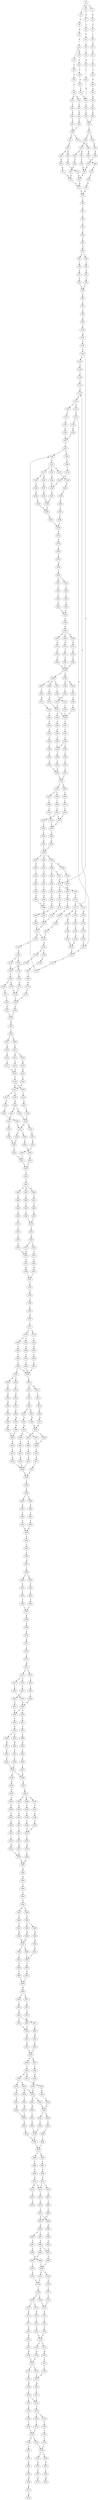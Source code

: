 strict digraph  {
	S0 -> S1 [ label = Y ];
	S0 -> S2 [ label = S ];
	S0 -> S3 [ label = K ];
	S1 -> S4 [ label = K ];
	S2 -> S5 [ label = Q ];
	S3 -> S6 [ label = S ];
	S4 -> S7 [ label = S ];
	S5 -> S8 [ label = S ];
	S6 -> S9 [ label = Q ];
	S7 -> S10 [ label = L ];
	S8 -> S11 [ label = F ];
	S9 -> S12 [ label = S ];
	S10 -> S13 [ label = T ];
	S11 -> S14 [ label = I ];
	S12 -> S15 [ label = H ];
	S12 -> S16 [ label = L ];
	S13 -> S17 [ label = L ];
	S14 -> S18 [ label = V ];
	S15 -> S19 [ label = A ];
	S16 -> S20 [ label = T ];
	S17 -> S21 [ label = V ];
	S18 -> S22 [ label = K ];
	S19 -> S23 [ label = V ];
	S20 -> S24 [ label = K ];
	S21 -> S25 [ label = S ];
	S22 -> S26 [ label = Y ];
	S23 -> S27 [ label = K ];
	S24 -> S28 [ label = D ];
	S25 -> S29 [ label = K ];
	S26 -> S30 [ label = K ];
	S27 -> S31 [ label = Y ];
	S28 -> S32 [ label = R ];
	S28 -> S33 [ label = K ];
	S29 -> S34 [ label = S ];
	S30 -> S35 [ label = L ];
	S31 -> S30 [ label = K ];
	S32 -> S36 [ label = L ];
	S33 -> S37 [ label = L ];
	S34 -> S38 [ label = K ];
	S35 -> S39 [ label = K ];
	S36 -> S40 [ label = K ];
	S37 -> S41 [ label = K ];
	S38 -> S42 [ label = L ];
	S39 -> S43 [ label = L ];
	S40 -> S44 [ label = F ];
	S41 -> S45 [ label = F ];
	S42 -> S46 [ label = K ];
	S43 -> S47 [ label = L ];
	S44 -> S48 [ label = L ];
	S45 -> S48 [ label = L ];
	S46 -> S43 [ label = L ];
	S47 -> S49 [ label = P ];
	S47 -> S50 [ label = A ];
	S48 -> S51 [ label = A ];
	S48 -> S52 [ label = V ];
	S49 -> S53 [ label = K ];
	S50 -> S54 [ label = K ];
	S51 -> S55 [ label = R ];
	S52 -> S56 [ label = R ];
	S53 -> S57 [ label = K ];
	S53 -> S58 [ label = R ];
	S54 -> S59 [ label = K ];
	S55 -> S60 [ label = R ];
	S55 -> S61 [ label = K ];
	S56 -> S62 [ label = K ];
	S57 -> S63 [ label = V ];
	S58 -> S64 [ label = V ];
	S59 -> S65 [ label = V ];
	S60 -> S66 [ label = V ];
	S61 -> S67 [ label = V ];
	S62 -> S68 [ label = L ];
	S63 -> S69 [ label = E ];
	S64 -> S70 [ label = E ];
	S65 -> S69 [ label = E ];
	S66 -> S71 [ label = E ];
	S67 -> S72 [ label = E ];
	S68 -> S73 [ label = E ];
	S69 -> S74 [ label = K ];
	S70 -> S75 [ label = K ];
	S71 -> S75 [ label = K ];
	S72 -> S74 [ label = K ];
	S73 -> S76 [ label = K ];
	S74 -> S77 [ label = N ];
	S75 -> S77 [ label = N ];
	S76 -> S78 [ label = N ];
	S77 -> S79 [ label = R ];
	S78 -> S79 [ label = R ];
	S79 -> S80 [ label = L ];
	S80 -> S81 [ label = T ];
	S81 -> S82 [ label = Y ];
	S82 -> S83 [ label = V ];
	S83 -> S84 [ label = V ];
	S84 -> S85 [ label = P ];
	S85 -> S86 [ label = N ];
	S86 -> S87 [ label = Q ];
	S86 -> S88 [ label = L ];
	S87 -> S89 [ label = L ];
	S88 -> S90 [ label = L ];
	S89 -> S91 [ label = P ];
	S90 -> S92 [ label = P ];
	S91 -> S93 [ label = T ];
	S92 -> S94 [ label = T ];
	S93 -> S95 [ label = L ];
	S94 -> S95 [ label = L ];
	S95 -> S96 [ label = V ];
	S96 -> S97 [ label = T ];
	S97 -> S98 [ label = Y ];
	S98 -> S99 [ label = F ];
	S99 -> S100 [ label = V ];
	S100 -> S101 [ label = A ];
	S101 -> S102 [ label = V ];
	S102 -> S103 [ label = V ];
	S103 -> S104 [ label = E ];
	S103 -> S105 [ label = G ];
	S104 -> S106 [ label = D ];
	S105 -> S107 [ label = D ];
	S105 -> S108 [ label = V ];
	S106 -> S109 [ label = V ];
	S107 -> S110 [ label = V ];
	S108 -> S111 [ label = N ];
	S109 -> S112 [ label = A ];
	S110 -> S113 [ label = A ];
	S110 -> S114 [ label = T ];
	S111 -> S115 [ label = V ];
	S112 -> S116 [ label = D ];
	S113 -> S117 [ label = K ];
	S113 -> S118 [ label = N ];
	S113 -> S116 [ label = D ];
	S114 -> S119 [ label = N ];
	S115 -> S120 [ label = F ];
	S116 -> S121 [ label = K ];
	S117 -> S122 [ label = R ];
	S118 -> S123 [ label = R ];
	S119 -> S124 [ label = K ];
	S120 -> S125 [ label = I ];
	S121 -> S126 [ label = F ];
	S121 -> S127 [ label = S ];
	S122 -> S128 [ label = S ];
	S123 -> S129 [ label = S ];
	S124 -> S130 [ label = S ];
	S125 -> S131 [ label = V ];
	S126 -> S132 [ label = G ];
	S127 -> S133 [ label = G ];
	S128 -> S134 [ label = G ];
	S129 -> S135 [ label = G ];
	S130 -> S136 [ label = G ];
	S131 -> S137 [ label = M ];
	S131 -> S138 [ label = I ];
	S132 -> S139 [ label = L ];
	S133 -> S140 [ label = L ];
	S133 -> S141 [ label = P ];
	S134 -> S142 [ label = P ];
	S135 -> S142 [ label = P ];
	S136 -> S141 [ label = P ];
	S137 -> S143 [ label = E ];
	S138 -> S144 [ label = E ];
	S139 -> S145 [ label = R ];
	S140 -> S146 [ label = R ];
	S141 -> S147 [ label = R ];
	S142 -> S147 [ label = R ];
	S143 -> S148 [ label = N ];
	S144 -> S149 [ label = I ];
	S144 -> S150 [ label = N ];
	S145 -> S151 [ label = L ];
	S146 -> S151 [ label = L ];
	S147 -> S152 [ label = L ];
	S148 -> S153 [ label = V ];
	S148 -> S154 [ label = T ];
	S149 -> S155 [ label = A ];
	S150 -> S156 [ label = V ];
	S151 -> S157 [ label = Y ];
	S152 -> S158 [ label = Y ];
	S153 -> S159 [ label = S ];
	S154 -> S160 [ label = S ];
	S155 -> S161 [ label = T ];
	S156 -> S159 [ label = S ];
	S157 -> S162 [ label = I ];
	S157 -> S163 [ label = T ];
	S158 -> S162 [ label = I ];
	S159 -> S164 [ label = T ];
	S160 -> S165 [ label = T ];
	S161 -> S166 [ label = T ];
	S162 -> S167 [ label = F ];
	S163 -> S168 [ label = F ];
	S164 -> S169 [ label = G ];
	S164 -> S170 [ label = D ];
	S165 -> S171 [ label = D ];
	S166 -> S172 [ label = D ];
	S167 -> S173 [ label = L ];
	S167 -> S174 [ label = I ];
	S167 -> S175 [ label = V ];
	S168 -> S176 [ label = I ];
	S169 -> S177 [ label = A ];
	S170 -> S178 [ label = A ];
	S171 -> S178 [ label = A ];
	S172 -> S179 [ label = A ];
	S173 -> S180 [ label = A ];
	S173 -> S181 [ label = G ];
	S174 -> S182 [ label = A ];
	S175 -> S183 [ label = C ];
	S176 -> S184 [ label = A ];
	S177 -> S185 [ label = C ];
	S178 -> S186 [ label = C ];
	S179 -> S186 [ label = C ];
	S180 -> S187 [ label = P ];
	S181 -> S188 [ label = P ];
	S182 -> S189 [ label = P ];
	S183 -> S190 [ label = P ];
	S184 -> S189 [ label = P ];
	S185 -> S191 [ label = A ];
	S186 -> S192 [ label = A ];
	S187 -> S193 [ label = G ];
	S188 -> S194 [ label = G ];
	S189 -> S195 [ label = G ];
	S190 -> S196 [ label = V ];
	S191 -> S197 [ label = L ];
	S192 -> S197 [ label = L ];
	S193 -> S198 [ label = F ];
	S194 -> S199 [ label = F ];
	S195 -> S198 [ label = F ];
	S196 -> S200 [ label = F ];
	S197 -> S201 [ label = K ];
	S198 -> S202 [ label = F ];
	S199 -> S202 [ label = F ];
	S200 -> S203 [ label = F ];
	S201 -> S204 [ label = L ];
	S202 -> S205 [ label = C ];
	S203 -> S206 [ label = C ];
	S204 -> S207 [ label = I ];
	S204 -> S208 [ label = V ];
	S205 -> S209 [ label = L ];
	S206 -> S209 [ label = L ];
	S207 -> S210 [ label = P ];
	S208 -> S211 [ label = P ];
	S209 -> S212 [ label = V ];
	S210 -> S213 [ label = P ];
	S211 -> S214 [ label = P ];
	S211 -> S215 [ label = T ];
	S212 -> S216 [ label = V ];
	S213 -> S217 [ label = A ];
	S214 -> S218 [ label = A ];
	S215 -> S219 [ label = A ];
	S216 -> S220 [ label = I ];
	S217 -> S221 [ label = D ];
	S218 -> S221 [ label = D ];
	S219 -> S222 [ label = D ];
	S220 -> S223 [ label = C ];
	S221 -> S224 [ label = C ];
	S222 -> S225 [ label = C ];
	S223 -> S226 [ label = H ];
	S224 -> S227 [ label = F ];
	S224 -> S228 [ label = L ];
	S225 -> S227 [ label = F ];
	S226 -> S229 [ label = S ];
	S227 -> S230 [ label = Y ];
	S227 -> S231 [ label = S ];
	S228 -> S232 [ label = Y ];
	S229 -> S233 [ label = A ];
	S229 -> S234 [ label = T ];
	S230 -> S235 [ label = H ];
	S231 -> S236 [ label = H ];
	S232 -> S237 [ label = H ];
	S233 -> S238 [ label = C ];
	S234 -> S239 [ label = C ];
	S235 -> S240 [ label = Q ];
	S235 -> S241 [ label = R ];
	S236 -> S242 [ label = Q ];
	S237 -> S243 [ label = Q ];
	S238 -> S244 [ label = T ];
	S239 -> S245 [ label = T ];
	S240 -> S246 [ label = I ];
	S241 -> S247 [ label = I ];
	S242 -> S248 [ label = I ];
	S243 -> S246 [ label = I ];
	S244 -> S249 [ label = Q ];
	S245 -> S250 [ label = Q ];
	S246 -> S251 [ label = Q ];
	S246 -> S252 [ label = R ];
	S247 -> S253 [ label = Q ];
	S248 -> S251 [ label = Q ];
	S249 -> S254 [ label = F ];
	S250 -> S254 [ label = F ];
	S251 -> S255 [ label = S ];
	S251 -> S256 [ label = N ];
	S252 -> S257 [ label = N ];
	S253 -> S258 [ label = N ];
	S254 -> S259 [ label = A ];
	S255 -> S260 [ label = P ];
	S256 -> S261 [ label = P ];
	S257 -> S262 [ label = P ];
	S258 -> S261 [ label = P ];
	S259 -> S263 [ label = R ];
	S260 -> S264 [ label = G ];
	S261 -> S265 [ label = G ];
	S262 -> S266 [ label = G ];
	S263 -> S267 [ label = H ];
	S263 -> S268 [ label = C ];
	S263 -> S269 [ label = R ];
	S264 -> S270 [ label = C ];
	S265 -> S271 [ label = C ];
	S266 -> S271 [ label = C ];
	S267 -> S272 [ label = R ];
	S268 -> S273 [ label = R ];
	S269 -> S274 [ label = R ];
	S270 -> S275 [ label = Y ];
	S271 -> S275 [ label = Y ];
	S272 -> S276 [ label = G ];
	S273 -> S277 [ label = G ];
	S274 -> S278 [ label = G ];
	S275 -> S279 [ label = P ];
	S276 -> S280 [ label = E ];
	S277 -> S281 [ label = E ];
	S278 -> S282 [ label = E ];
	S279 -> S283 [ label = L ];
	S280 -> S284 [ label = S ];
	S281 -> S284 [ label = S ];
	S282 -> S284 [ label = S ];
	S283 -> S285 [ label = C ];
	S283 -> S286 [ label = H ];
	S283 -> S287 [ label = R ];
	S284 -> S288 [ label = N ];
	S284 -> S289 [ label = T ];
	S285 -> S290 [ label = F ];
	S286 -> S291 [ label = F ];
	S287 -> S292 [ label = F ];
	S288 -> S293 [ label = H ];
	S288 -> S294 [ label = R ];
	S289 -> S295 [ label = H ];
	S289 -> S296 [ label = R ];
	S289 -> S297 [ label = C ];
	S290 -> S298 [ label = T ];
	S291 -> S299 [ label = T ];
	S292 -> S300 [ label = T ];
	S293 -> S301 [ label = I ];
	S294 -> S302 [ label = I ];
	S295 -> S303 [ label = I ];
	S296 -> S304 [ label = I ];
	S297 -> S305 [ label = I ];
	S298 -> S306 [ label = L ];
	S299 -> S307 [ label = L ];
	S300 -> S308 [ label = L ];
	S301 -> S309 [ label = K ];
	S302 -> S310 [ label = K ];
	S303 -> S311 [ label = R ];
	S304 -> S312 [ label = K ];
	S305 -> S313 [ label = K ];
	S306 -> S314 [ label = S ];
	S307 -> S315 [ label = I ];
	S308 -> S315 [ label = I ];
	S309 -> S316 [ label = L ];
	S310 -> S317 [ label = L ];
	S311 -> S318 [ label = L ];
	S312 -> S317 [ label = L ];
	S313 -> S319 [ label = L ];
	S314 -> S320 [ label = T ];
	S315 -> S321 [ label = T ];
	S316 -> S322 [ label = I ];
	S317 -> S322 [ label = I ];
	S317 -> S323 [ label = V ];
	S318 -> S324 [ label = I ];
	S319 -> S322 [ label = I ];
	S320 -> S325 [ label = Q ];
	S321 -> S326 [ label = Q ];
	S322 -> S327 [ label = S ];
	S323 -> S328 [ label = S ];
	S324 -> S329 [ label = S ];
	S325 -> S330 [ label = V ];
	S326 -> S331 [ label = V ];
	S326 -> S332 [ label = I ];
	S327 -> S333 [ label = C ];
	S328 -> S334 [ label = C ];
	S329 -> S335 [ label = Y ];
	S330 -> S336 [ label = A ];
	S331 -> S336 [ label = A ];
	S332 -> S337 [ label = A ];
	S333 -> S338 [ label = V ];
	S334 -> S339 [ label = V ];
	S335 -> S340 [ label = I ];
	S336 -> S341 [ label = S ];
	S337 -> S342 [ label = S ];
	S338 -> S343 [ label = I ];
	S338 -> S344 [ label = T ];
	S339 -> S343 [ label = I ];
	S340 -> S345 [ label = I ];
	S341 -> S346 [ label = H ];
	S342 -> S347 [ label = H ];
	S343 -> S348 [ label = S ];
	S344 -> S349 [ label = S ];
	S345 -> S350 [ label = S ];
	S346 -> S351 [ label = L ];
	S347 -> S351 [ label = L ];
	S348 -> S352 [ label = V ];
	S349 -> S353 [ label = V ];
	S350 -> S354 [ label = V ];
	S351 -> S355 [ label = S ];
	S352 -> S356 [ label = Y ];
	S353 -> S357 [ label = Y ];
	S354 -> S356 [ label = Y ];
	S355 -> S358 [ label = G ];
	S356 -> S359 [ label = S ];
	S357 -> S359 [ label = S ];
	S358 -> S360 [ label = S ];
	S359 -> S361 [ label = L ];
	S359 -> S362 [ label = V ];
	S360 -> S363 [ label = L ];
	S361 -> S364 [ label = V ];
	S361 -> S365 [ label = A ];
	S362 -> S366 [ label = V ];
	S363 -> S367 [ label = W ];
	S364 -> S368 [ label = I ];
	S365 -> S369 [ label = I ];
	S366 -> S370 [ label = I ];
	S367 -> S371 [ label = T ];
	S368 -> S372 [ label = L ];
	S369 -> S373 [ label = L ];
	S370 -> S374 [ label = L ];
	S371 -> S375 [ label = S ];
	S371 -> S376 [ label = G ];
	S372 -> S377 [ label = L ];
	S372 -> S378 [ label = F ];
	S373 -> S379 [ label = L ];
	S374 -> S377 [ label = L ];
	S375 -> S380 [ label = T ];
	S375 -> S381 [ label = S ];
	S376 -> S382 [ label = I ];
	S377 -> S383 [ label = F ];
	S378 -> S384 [ label = F ];
	S379 -> S383 [ label = F ];
	S380 -> S385 [ label = A ];
	S381 -> S386 [ label = A ];
	S382 -> S387 [ label = A ];
	S383 -> S388 [ label = C ];
	S384 -> S389 [ label = C ];
	S385 -> S390 [ label = L ];
	S386 -> S391 [ label = L ];
	S387 -> S392 [ label = L ];
	S388 -> S393 [ label = G ];
	S389 -> S394 [ label = G ];
	S390 -> S395 [ label = L ];
	S391 -> S396 [ label = L ];
	S392 -> S397 [ label = L ];
	S393 -> S398 [ label = S ];
	S394 -> S398 [ label = S ];
	S395 -> S399 [ label = A ];
	S395 -> S400 [ label = T ];
	S396 -> S399 [ label = A ];
	S397 -> S399 [ label = A ];
	S398 -> S401 [ label = G ];
	S398 -> S402 [ label = A ];
	S398 -> S403 [ label = S ];
	S399 -> S404 [ label = C ];
	S400 -> S405 [ label = R ];
	S400 -> S406 [ label = C ];
	S401 -> S407 [ label = V ];
	S402 -> S408 [ label = V ];
	S402 -> S409 [ label = M ];
	S403 -> S410 [ label = V ];
	S404 -> S411 [ label = T ];
	S404 -> S412 [ label = R ];
	S405 -> S413 [ label = T ];
	S406 -> S414 [ label = T ];
	S407 -> S415 [ label = I ];
	S408 -> S416 [ label = I ];
	S408 -> S417 [ label = V ];
	S409 -> S418 [ label = V ];
	S410 -> S419 [ label = V ];
	S411 -> S420 [ label = R ];
	S412 -> S421 [ label = S ];
	S413 -> S422 [ label = K ];
	S414 -> S423 [ label = K ];
	S415 -> S424 [ label = G ];
	S416 -> S425 [ label = G ];
	S417 -> S105 [ label = G ];
	S418 -> S426 [ label = G ];
	S419 -> S427 [ label = G ];
	S420 -> S428 [ label = G ];
	S421 -> S429 [ label = G ];
	S422 -> S430 [ label = K ];
	S423 -> S431 [ label = R ];
	S424 -> S432 [ label = I ];
	S425 -> S433 [ label = V ];
	S426 -> S434 [ label = I ];
	S427 -> S435 [ label = I ];
	S428 -> S436 [ label = R ];
	S428 -> S437 [ label = N ];
	S429 -> S438 [ label = N ];
	S430 -> S439 [ label = S ];
	S431 -> S440 [ label = S ];
	S432 -> S441 [ label = N ];
	S433 -> S442 [ label = T ];
	S434 -> S443 [ label = D ];
	S435 -> S444 [ label = N ];
	S436 -> S445 [ label = M ];
	S437 -> S446 [ label = M ];
	S438 -> S447 [ label = M ];
	S439 -> S448 [ label = M ];
	S440 -> S449 [ label = M ];
	S441 -> S450 [ label = V ];
	S442 -> S451 [ label = V ];
	S443 -> S452 [ label = I ];
	S444 -> S450 [ label = V ];
	S445 -> S453 [ label = M ];
	S446 -> S454 [ label = M ];
	S447 -> S454 [ label = M ];
	S448 -> S455 [ label = M ];
	S449 -> S456 [ label = M ];
	S450 -> S457 [ label = F ];
	S451 -> S458 [ label = F ];
	S452 -> S459 [ label = F ];
	S453 -> S460 [ label = N ];
	S453 -> S461 [ label = S ];
	S454 -> S462 [ label = R ];
	S454 -> S463 [ label = S ];
	S455 -> S464 [ label = S ];
	S456 -> S464 [ label = S ];
	S457 -> S125 [ label = I ];
	S458 -> S465 [ label = I ];
	S459 -> S466 [ label = I ];
	S460 -> S467 [ label = T ];
	S461 -> S468 [ label = S ];
	S462 -> S469 [ label = T ];
	S463 -> S468 [ label = S ];
	S464 -> S470 [ label = T ];
	S465 -> S131 [ label = V ];
	S466 -> S471 [ label = V ];
	S467 -> S472 [ label = Y ];
	S468 -> S473 [ label = Y ];
	S469 -> S474 [ label = Y ];
	S470 -> S475 [ label = Y ];
	S471 -> S138 [ label = I ];
	S472 -> S476 [ label = R ];
	S473 -> S477 [ label = R ];
	S474 -> S478 [ label = R ];
	S475 -> S479 [ label = R ];
	S476 -> S480 [ label = L ];
	S477 -> S481 [ label = L ];
	S478 -> S480 [ label = L ];
	S479 -> S480 [ label = L ];
	S480 -> S482 [ label = P ];
	S481 -> S482 [ label = P ];
	S482 -> S483 [ label = Y ];
	S483 -> S484 [ label = S ];
	S484 -> S485 [ label = I ];
	S484 -> S486 [ label = V ];
	S485 -> S487 [ label = A ];
	S486 -> S488 [ label = A ];
	S487 -> S489 [ label = L ];
	S488 -> S490 [ label = L ];
	S489 -> S491 [ label = Y ];
	S490 -> S492 [ label = Y ];
	S491 -> S493 [ label = R ];
	S492 -> S493 [ label = R ];
	S493 -> S494 [ label = D ];
	S494 -> S495 [ label = Y ];
	S495 -> S496 [ label = S ];
	S496 -> S497 [ label = M ];
	S497 -> S498 [ label = V ];
	S498 -> S499 [ label = T ];
	S498 -> S500 [ label = A ];
	S499 -> S501 [ label = Y ];
	S500 -> S502 [ label = Y ];
	S501 -> S503 [ label = L ];
	S502 -> S504 [ label = L ];
	S503 -> S505 [ label = F ];
	S504 -> S506 [ label = F ];
	S505 -> S507 [ label = C ];
	S506 -> S507 [ label = C ];
	S507 -> S508 [ label = E ];
	S508 -> S509 [ label = T ];
	S509 -> S510 [ label = S ];
	S510 -> S511 [ label = G ];
	S511 -> S512 [ label = L ];
	S512 -> S513 [ label = F ];
	S513 -> S514 [ label = H ];
	S514 -> S515 [ label = F ];
	S514 -> S516 [ label = S ];
	S515 -> S517 [ label = S ];
	S515 -> S518 [ label = F ];
	S516 -> S519 [ label = S ];
	S517 -> S520 [ label = Y ];
	S518 -> S521 [ label = Y ];
	S519 -> S522 [ label = Y ];
	S520 -> S523 [ label = L ];
	S521 -> S524 [ label = L ];
	S522 -> S525 [ label = L ];
	S523 -> S526 [ label = Q ];
	S524 -> S527 [ label = Q ];
	S525 -> S526 [ label = Q ];
	S526 -> S528 [ label = A ];
	S526 -> S529 [ label = V ];
	S527 -> S528 [ label = A ];
	S528 -> S530 [ label = V ];
	S529 -> S531 [ label = V ];
	S530 -> S532 [ label = C ];
	S531 -> S533 [ label = C ];
	S532 -> S534 [ label = G ];
	S532 -> S535 [ label = S ];
	S533 -> S536 [ label = S ];
	S534 -> S537 [ label = H ];
	S535 -> S538 [ label = H ];
	S536 -> S539 [ label = N ];
	S537 -> S540 [ label = F ];
	S538 -> S541 [ label = F ];
	S539 -> S542 [ label = F ];
	S540 -> S543 [ label = S ];
	S541 -> S544 [ label = S ];
	S542 -> S545 [ label = S ];
	S543 -> S546 [ label = I ];
	S544 -> S546 [ label = I ];
	S545 -> S547 [ label = I ];
	S546 -> S548 [ label = T ];
	S546 -> S549 [ label = A ];
	S547 -> S549 [ label = A ];
	S548 -> S550 [ label = R ];
	S549 -> S551 [ label = R ];
	S550 -> S552 [ label = G ];
	S551 -> S553 [ label = G ];
	S552 -> S554 [ label = G ];
	S553 -> S555 [ label = S ];
	S553 -> S556 [ label = R ];
	S553 -> S557 [ label = E ];
	S554 -> S558 [ label = P ];
	S555 -> S559 [ label = P ];
	S556 -> S560 [ label = P ];
	S557 -> S561 [ label = P ];
	S558 -> S562 [ label = S ];
	S559 -> S563 [ label = S ];
	S560 -> S564 [ label = S ];
	S561 -> S565 [ label = S ];
	S562 -> S566 [ label = A ];
	S563 -> S567 [ label = V ];
	S564 -> S568 [ label = V ];
	S565 -> S569 [ label = V ];
	S566 -> S570 [ label = L ];
	S567 -> S571 [ label = L ];
	S568 -> S572 [ label = F ];
	S569 -> S572 [ label = F ];
	S570 -> S573 [ label = T ];
	S571 -> S574 [ label = T ];
	S572 -> S575 [ label = T ];
	S573 -> S576 [ label = M ];
	S574 -> S577 [ label = M ];
	S575 -> S578 [ label = M ];
	S576 -> S579 [ label = L ];
	S577 -> S579 [ label = L ];
	S578 -> S580 [ label = L ];
	S579 -> S581 [ label = M ];
	S580 -> S581 [ label = M ];
	S581 -> S582 [ label = K ];
	S582 -> S583 [ label = P ];
	S583 -> S584 [ label = V ];
	S584 -> S585 [ label = T ];
	S585 -> S586 [ label = V ];
	S586 -> S587 [ label = M ];
	S586 -> S588 [ label = T ];
	S587 -> S589 [ label = S ];
	S588 -> S590 [ label = S ];
	S589 -> S591 [ label = F ];
	S590 -> S592 [ label = F ];
	S590 -> S593 [ label = L ];
	S591 -> S594 [ label = W ];
	S592 -> S595 [ label = W ];
	S593 -> S596 [ label = W ];
	S594 -> S597 [ label = M ];
	S595 -> S597 [ label = M ];
	S596 -> S598 [ label = M ];
	S597 -> S599 [ label = Y ];
	S597 -> S600 [ label = D ];
	S598 -> S601 [ label = D ];
	S599 -> S602 [ label = I ];
	S600 -> S603 [ label = I ];
	S601 -> S603 [ label = I ];
	S602 -> S604 [ label = F ];
	S603 -> S605 [ label = F ];
	S604 -> S606 [ label = S ];
	S605 -> S607 [ label = S ];
	S606 -> S608 [ label = L ];
	S607 -> S608 [ label = L ];
	S608 -> S609 [ label = N ];
	S609 -> S610 [ label = T ];
	S609 -> S611 [ label = A ];
	S610 -> S612 [ label = L ];
	S611 -> S613 [ label = L ];
	S612 -> S614 [ label = F ];
	S613 -> S615 [ label = F ];
	S614 -> S616 [ label = Y ];
	S614 -> S617 [ label = S ];
	S615 -> S618 [ label = Y ];
	S616 -> S619 [ label = Y ];
	S617 -> S620 [ label = Y ];
	S618 -> S619 [ label = Y ];
	S619 -> S621 [ label = M ];
	S620 -> S622 [ label = M ];
	S621 -> S623 [ label = P ];
	S622 -> S624 [ label = P ];
	S623 -> S625 [ label = T ];
	S624 -> S625 [ label = T ];
	S625 -> S626 [ label = H ];
	S625 -> S627 [ label = R ];
	S626 -> S628 [ label = L ];
	S627 -> S629 [ label = L ];
	S628 -> S630 [ label = H ];
	S628 -> S631 [ label = N ];
	S629 -> S632 [ label = H ];
	S630 -> S633 [ label = C ];
	S630 -> S634 [ label = S ];
	S631 -> S635 [ label = S ];
	S632 -> S636 [ label = S ];
	S633 -> S637 [ label = N ];
	S634 -> S638 [ label = N ];
	S634 -> S639 [ label = D ];
	S635 -> S640 [ label = D ];
	S636 -> S639 [ label = D ];
	S637 -> S641 [ label = V ];
	S638 -> S642 [ label = V ];
	S639 -> S643 [ label = A ];
	S639 -> S644 [ label = V ];
	S640 -> S645 [ label = V ];
	S641 -> S646 [ label = M ];
	S642 -> S647 [ label = M ];
	S643 -> S648 [ label = R ];
	S644 -> S649 [ label = R ];
	S645 -> S649 [ label = R ];
	S646 -> S650 [ label = I ];
	S647 -> S650 [ label = I ];
	S648 -> S651 [ label = I ];
	S649 -> S652 [ label = I ];
	S649 -> S653 [ label = V ];
	S650 -> S654 [ label = V ];
	S651 -> S655 [ label = V ];
	S652 -> S656 [ label = V ];
	S653 -> S657 [ label = V ];
	S654 -> S658 [ label = L ];
	S655 -> S659 [ label = L ];
	S656 -> S659 [ label = L ];
	S657 -> S660 [ label = L ];
	S658 -> S661 [ label = L ];
	S659 -> S661 [ label = L ];
	S660 -> S662 [ label = L ];
	S661 -> S663 [ label = I ];
	S662 -> S663 [ label = I ];
	S663 -> S664 [ label = V ];
	S663 -> S665 [ label = L ];
	S664 -> S666 [ label = L ];
	S665 -> S667 [ label = L ];
	S666 -> S668 [ label = N ];
	S667 -> S669 [ label = N ];
	S668 -> S670 [ label = G ];
	S669 -> S671 [ label = G ];
	S670 -> S672 [ label = M ];
	S670 -> S673 [ label = V ];
	S671 -> S674 [ label = L ];
	S671 -> S673 [ label = V ];
	S672 -> S675 [ label = V ];
	S673 -> S676 [ label = V ];
	S674 -> S677 [ label = V ];
	S675 -> S678 [ label = T ];
	S676 -> S679 [ label = T ];
	S677 -> S680 [ label = T ];
	S679 -> S681 [ label = L ];
	S680 -> S682 [ label = L ];
	S681 -> S683 [ label = V ];
	S681 -> S684 [ label = A ];
	S682 -> S683 [ label = V ];
	S683 -> S685 [ label = Y ];
	S684 -> S686 [ label = Y ];
	S685 -> S687 [ label = I ];
	S685 -> S688 [ label = V ];
	S686 -> S689 [ label = I ];
	S687 -> S690 [ label = V ];
	S688 -> S691 [ label = V ];
	S689 -> S692 [ label = V ];
	S690 -> S693 [ label = L ];
	S690 -> S694 [ label = F ];
	S691 -> S695 [ label = L ];
	S692 -> S693 [ label = L ];
	S693 -> S696 [ label = F ];
	S694 -> S697 [ label = F ];
	S695 -> S698 [ label = F ];
	S696 -> S699 [ label = I ];
	S697 -> S700 [ label = I ];
	S698 -> S699 [ label = I ];
	S699 -> S701 [ label = G ];
	S699 -> S702 [ label = E ];
	S700 -> S703 [ label = G ];
	S701 -> S704 [ label = F ];
	S702 -> S705 [ label = F ];
	S703 -> S704 [ label = F ];
	S704 -> S706 [ label = L ];
	S705 -> S707 [ label = L ];
	S706 -> S708 [ label = P ];
	S706 -> S709 [ label = T ];
	S707 -> S710 [ label = T ];
	S708 -> S711 [ label = I ];
	S708 -> S712 [ label = A ];
	S709 -> S713 [ label = T ];
	S710 -> S713 [ label = T ];
	S711 -> S714 [ label = D ];
	S712 -> S715 [ label = D ];
	S713 -> S716 [ label = D ];
	S714 -> S717 [ label = L ];
	S715 -> S718 [ label = L ];
	S716 -> S719 [ label = L ];
	S717 -> S720 [ label = V ];
	S718 -> S721 [ label = A ];
	S719 -> S722 [ label = A ];
	S720 -> S723 [ label = P ];
	S721 -> S724 [ label = P ];
	S722 -> S724 [ label = P ];
	S723 -> S725 [ label = A ];
	S724 -> S726 [ label = A ];
	S724 -> S727 [ label = P ];
	S725 -> S728 [ label = H ];
	S726 -> S729 [ label = H ];
	S727 -> S730 [ label = H ];
	S728 -> S731 [ label = P ];
	S729 -> S731 [ label = P ];
	S730 -> S732 [ label = P ];
	S731 -> S733 [ label = L ];
	S731 -> S734 [ label = I ];
	S732 -> S735 [ label = I ];
	S733 -> S736 [ label = G ];
	S734 -> S737 [ label = G ];
	S735 -> S737 [ label = G ];
	S736 -> S738 [ label = M ];
	S737 -> S739 [ label = M ];
	S738 -> S740 [ label = L ];
	S739 -> S741 [ label = L ];
	S740 -> S742 [ label = L ];
	S740 -> S743 [ label = I ];
	S741 -> S743 [ label = I ];
	S742 -> S744 [ label = F ];
	S743 -> S745 [ label = F ];
	S744 -> S746 [ label = T ];
	S745 -> S747 [ label = A ];
	S745 -> S748 [ label = T ];
	S746 -> S749 [ label = T ];
	S747 -> S750 [ label = T ];
	S748 -> S751 [ label = T ];
	S749 -> S752 [ label = V ];
	S750 -> S753 [ label = V ];
	S751 -> S752 [ label = V ];
	S752 -> S754 [ label = H ];
	S752 -> S755 [ label = L ];
	S753 -> S756 [ label = L ];
	S754 -> S757 [ label = S ];
	S755 -> S758 [ label = S ];
	S756 -> S758 [ label = S ];
	S757 -> S759 [ label = A ];
	S758 -> S760 [ label = A ];
	S758 -> S761 [ label = L ];
	S759 -> S762 [ label = N ];
	S760 -> S763 [ label = N ];
	S761 -> S764 [ label = N ];
	S762 -> S765 [ label = T ];
	S763 -> S766 [ label = S ];
	S764 -> S767 [ label = S ];
	S765 -> S768 [ label = M ];
	S766 -> S769 [ label = M ];
	S767 -> S770 [ label = M ];
	S768 -> S771 [ label = E ];
	S771 -> S772 [ label = G ];
}
